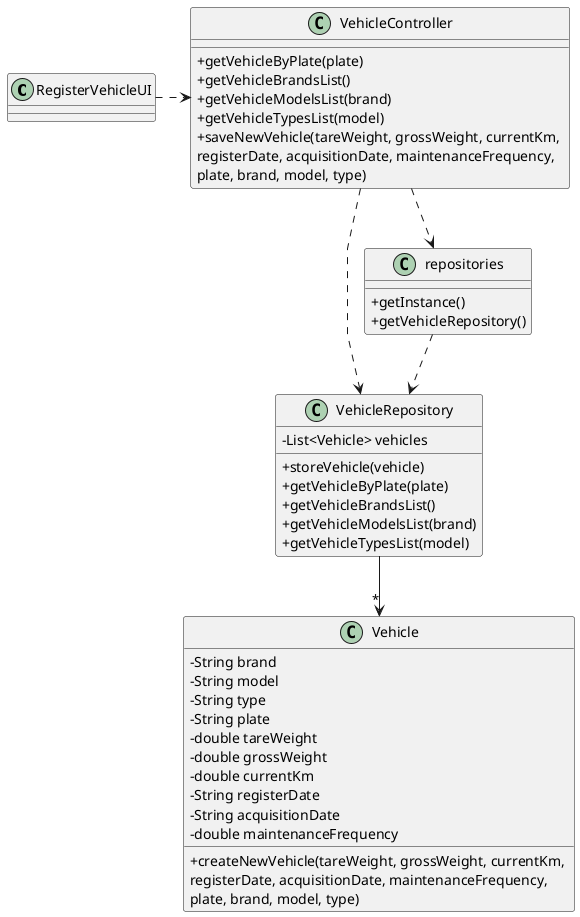 @startuml
'skinparam monochrome true
skinparam packageStyle rectangle
skinparam shadowing false
skinparam linetype polyline
'skinparam linetype orto

skinparam classAttributeIconSize 0

'left to right direction
class RegisterVehicleUI {

}
class VehicleController {
     + getVehicleByPlate(plate)
     + getVehicleBrandsList()
     + getVehicleModelsList(brand)
     + getVehicleTypesList(model)
     + saveNewVehicle(tareWeight, grossWeight, currentKm, \nregisterDate, acquisitionDate, maintenanceFrequency, \nplate, brand, model, type)
 }
class repositories {
+ getInstance()
+ getVehicleRepository()

}

class Vehicle {
    - String brand
    - String model
    - String type
    - String plate
    - double tareWeight
    - double grossWeight
    - double currentKm
    - String registerDate
    - String acquisitionDate
    - double maintenanceFrequency

    + createNewVehicle(tareWeight, grossWeight, currentKm, \nregisterDate, acquisitionDate, maintenanceFrequency, \nplate, brand, model, type)
}
class VehicleRepository {
    - List<Vehicle> vehicles

    + storeVehicle(vehicle)
    + getVehicleByPlate(plate)
    + getVehicleBrandsList()
        + getVehicleModelsList(brand)
        + getVehicleTypesList(model)
}


RegisterVehicleUI .> VehicleController
VehicleController ..> repositories

VehicleController .> VehicleRepository
VehicleRepository --> "*"Vehicle
repositories ..> VehicleRepository

@enduml